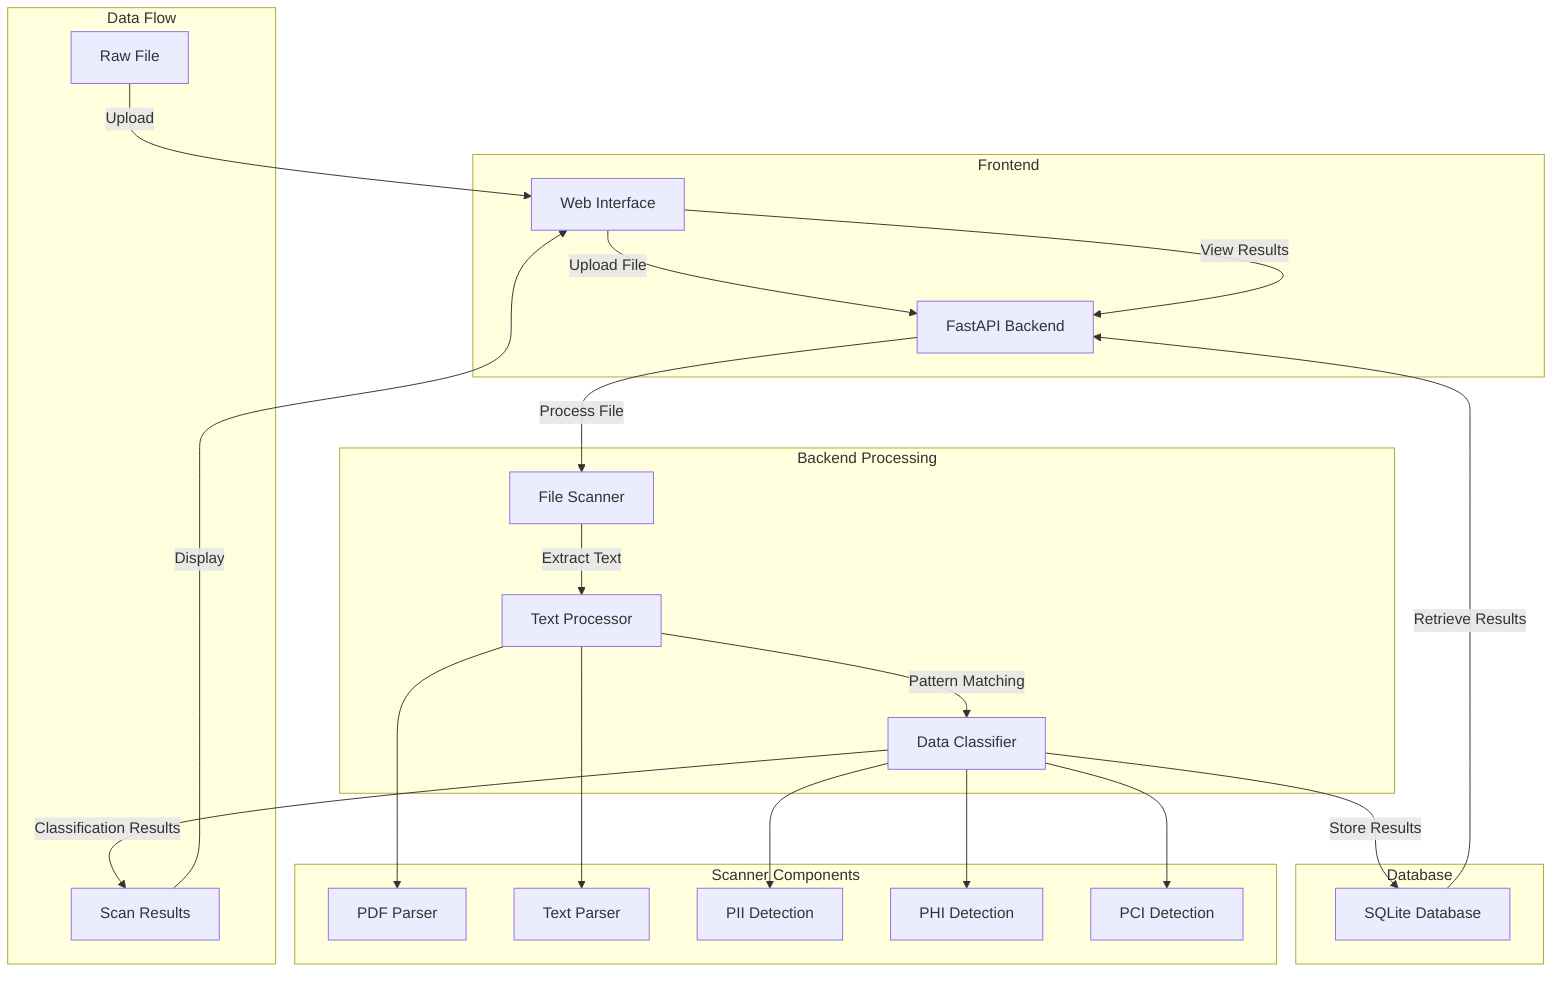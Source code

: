 graph TD
    subgraph Frontend
        A[Web Interface] -->|Upload File| B[FastAPI Backend]
        A -->|View Results| B
    end

    subgraph Backend Processing
        B -->|Process File| C[File Scanner]
        C -->|Extract Text| D[Text Processor]
        D -->|Pattern Matching| E[Data Classifier]
    end

    subgraph Database
        E -->|Store Results| F[SQLite Database]
        F -->|Retrieve Results| B
    end

    subgraph Scanner Components
        D --> G[PDF Parser]
        D --> H[Text Parser]
        E --> I[PII Detection]
        E --> J[PHI Detection]
        E --> K[PCI Detection]
    end

    subgraph Data Flow
        L[Raw File] -->|Upload| A
        E -->|Classification Results| M[Scan Results]
        M -->|Display| A
    end